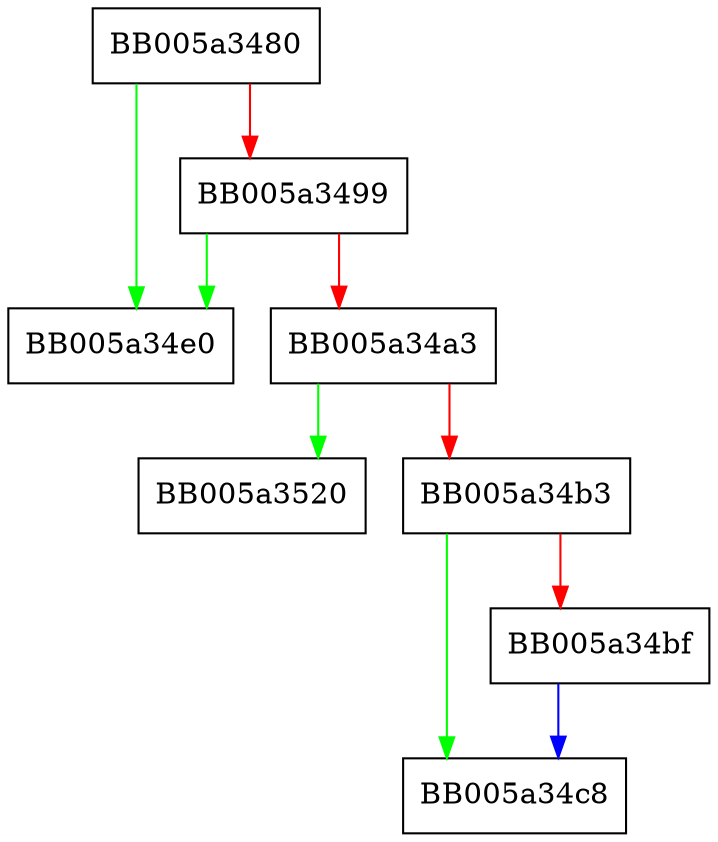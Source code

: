 digraph ENGINE_get_first {
  node [shape="box"];
  graph [splines=ortho];
  BB005a3480 -> BB005a34e0 [color="green"];
  BB005a3480 -> BB005a3499 [color="red"];
  BB005a3499 -> BB005a34e0 [color="green"];
  BB005a3499 -> BB005a34a3 [color="red"];
  BB005a34a3 -> BB005a3520 [color="green"];
  BB005a34a3 -> BB005a34b3 [color="red"];
  BB005a34b3 -> BB005a34c8 [color="green"];
  BB005a34b3 -> BB005a34bf [color="red"];
  BB005a34bf -> BB005a34c8 [color="blue"];
}